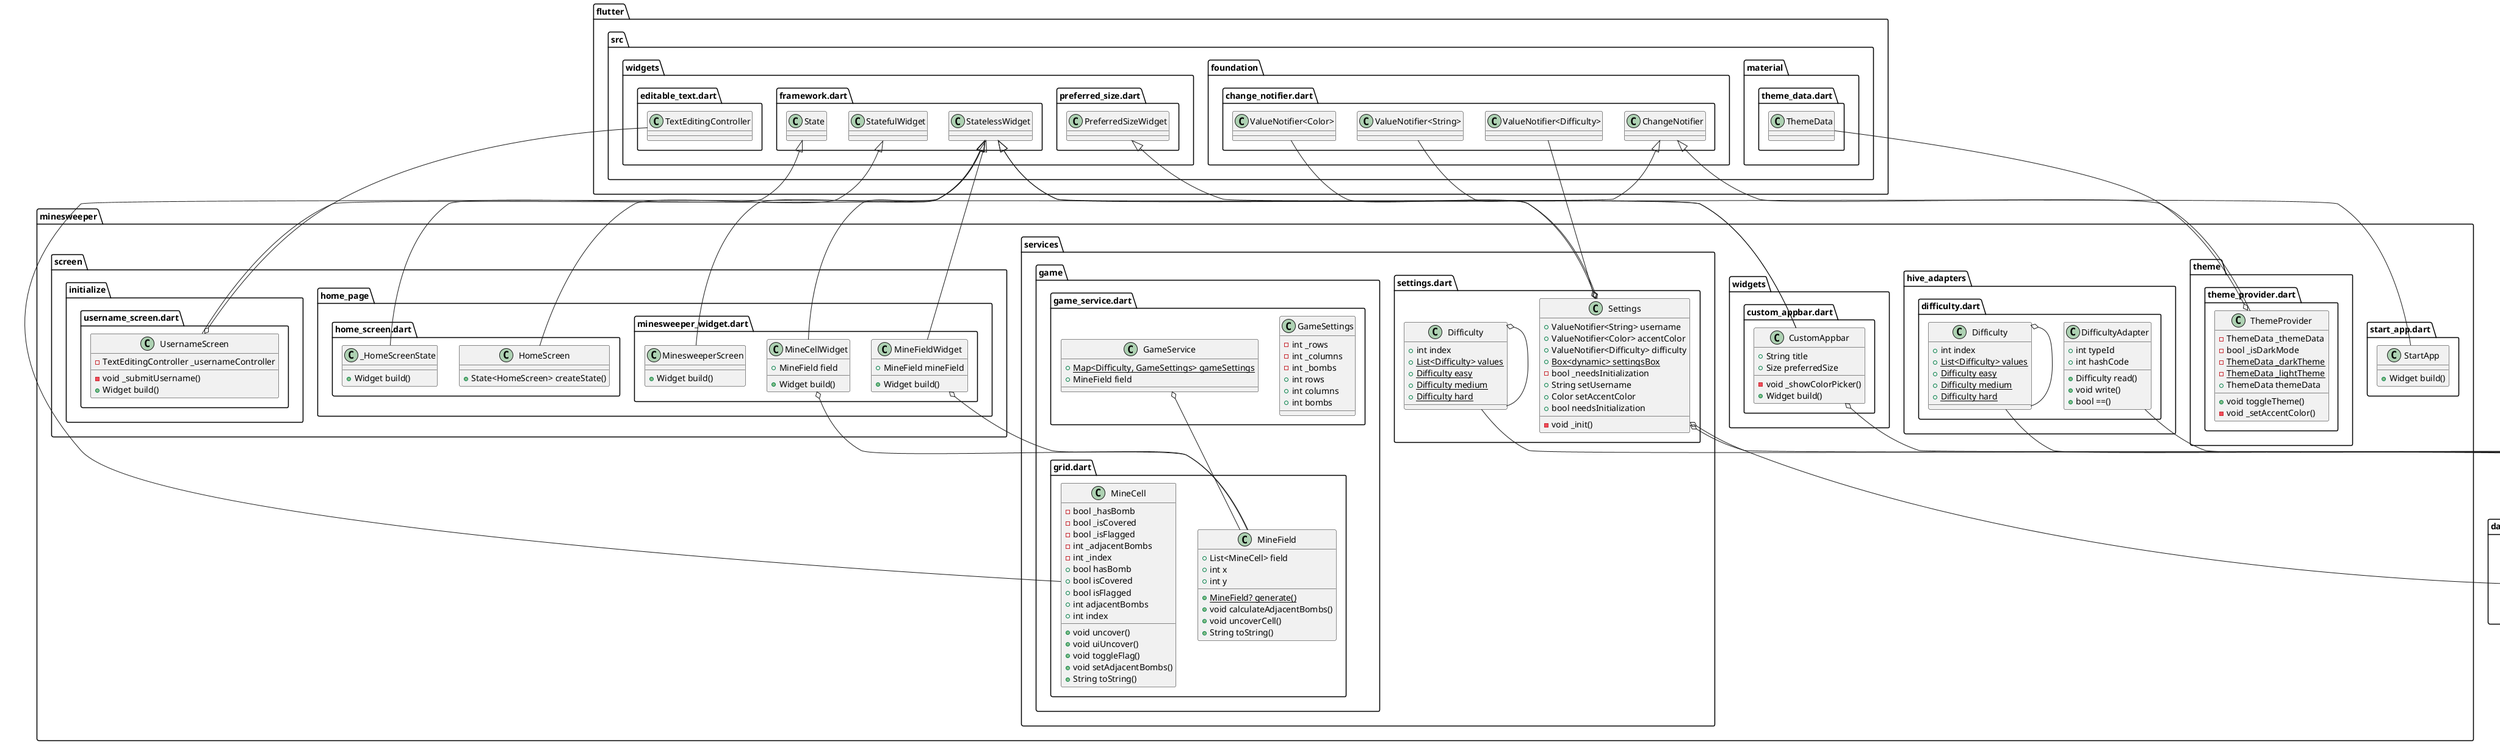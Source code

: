 @startuml
set namespaceSeparator ::

class "minesweeper::start_app.dart::StartApp" {
  +Widget build()
}

"flutter::src::widgets::framework.dart::StatelessWidget" <|-- "minesweeper::start_app.dart::StartApp"

class "minesweeper::theme::theme_provider.dart::ThemeProvider" {
  -ThemeData _themeData
  -bool _isDarkMode
  {static} -ThemeData _darkTheme
  {static} -ThemeData _lightTheme
  +ThemeData themeData
  +void toggleTheme()
  -void _setAccentColor()
}

"minesweeper::theme::theme_provider.dart::ThemeProvider" o-- "flutter::src::material::theme_data.dart::ThemeData"
"flutter::src::foundation::change_notifier.dart::ChangeNotifier" <|-- "minesweeper::theme::theme_provider.dart::ThemeProvider"

class "minesweeper::screen::home_page::minesweeper_widget.dart::MinesweeperScreen" {
  +Widget build()
}

"flutter::src::widgets::framework.dart::StatelessWidget" <|-- "minesweeper::screen::home_page::minesweeper_widget.dart::MinesweeperScreen"

class "minesweeper::screen::home_page::minesweeper_widget.dart::MineFieldWidget" {
  +MineField mineField
  +Widget build()
}

"minesweeper::screen::home_page::minesweeper_widget.dart::MineFieldWidget" o-- "minesweeper::services::game::grid.dart::MineField"
"flutter::src::widgets::framework.dart::StatelessWidget" <|-- "minesweeper::screen::home_page::minesweeper_widget.dart::MineFieldWidget"

class "minesweeper::screen::home_page::minesweeper_widget.dart::MineCellWidget" {
  +MineField field
  +Widget build()
}

"minesweeper::screen::home_page::minesweeper_widget.dart::MineCellWidget" o-- "minesweeper::services::game::grid.dart::MineField"
"flutter::src::widgets::framework.dart::StatelessWidget" <|-- "minesweeper::screen::home_page::minesweeper_widget.dart::MineCellWidget"

class "minesweeper::screen::home_page::home_screen.dart::HomeScreen" {
  +State<HomeScreen> createState()
}

"flutter::src::widgets::framework.dart::StatefulWidget" <|-- "minesweeper::screen::home_page::home_screen.dart::HomeScreen"

class "minesweeper::screen::home_page::home_screen.dart::_HomeScreenState" {
  +Widget build()
}

"flutter::src::widgets::framework.dart::State" <|-- "minesweeper::screen::home_page::home_screen.dart::_HomeScreenState"

class "minesweeper::screen::initialize::username_screen.dart::UsernameScreen" {
  -TextEditingController _usernameController
  -void _submitUsername()
  +Widget build()
}

"minesweeper::screen::initialize::username_screen.dart::UsernameScreen" o-- "flutter::src::widgets::editable_text.dart::TextEditingController"
"flutter::src::widgets::framework.dart::StatelessWidget" <|-- "minesweeper::screen::initialize::username_screen.dart::UsernameScreen"

class "minesweeper::hive_adapters::difficulty.dart::Difficulty" {
  +int index
  {static} +List<Difficulty> values
  {static} +Difficulty easy
  {static} +Difficulty medium
  {static} +Difficulty hard
}

"minesweeper::hive_adapters::difficulty.dart::Difficulty" o-- "minesweeper::hive_adapters::difficulty.dart::Difficulty"
"dart::core::Enum" <|-- "minesweeper::hive_adapters::difficulty.dart::Difficulty"

class "minesweeper::hive_adapters::difficulty.dart::DifficultyAdapter" {
  +int typeId
  +int hashCode
  +Difficulty read()
  +void write()
  +bool ==()
}

"hive::hive.dart::TypeAdapter" <|-- "minesweeper::hive_adapters::difficulty.dart::DifficultyAdapter"

class "minesweeper::services::game::game_service.dart::GameSettings" {
  -int _rows
  -int _columns
  -int _bombs
  +int rows
  +int columns
  +int bombs
}

class "minesweeper::services::game::game_service.dart::GameService" {
  {static} +Map<Difficulty, GameSettings> gameSettings
  +MineField field
}

"minesweeper::services::game::game_service.dart::GameService" o-- "minesweeper::services::game::grid.dart::MineField"

class "minesweeper::services::game::grid.dart::MineCell" {
  -bool _hasBomb
  -bool _isCovered
  -bool _isFlagged
  -int _adjacentBombs
  -int _index
  +bool hasBomb
  +bool isCovered
  +bool isFlagged
  +int adjacentBombs
  +int index
  +void uncover()
  +void uiUncover()
  +void toggleFlag()
  +void setAdjacentBombs()
  +String toString()
}

"flutter::src::foundation::change_notifier.dart::ChangeNotifier" <|-- "minesweeper::services::game::grid.dart::MineCell"

class "minesweeper::services::game::grid.dart::MineField" {
  +List<MineCell> field
  +int x
  +int y
  {static} +MineField? generate()
  +void calculateAdjacentBombs()
  +void uncoverCell()
  +String toString()
}

class "minesweeper::services::settings.dart::Settings" {
  +ValueNotifier<String> username
  +ValueNotifier<Color> accentColor
  +ValueNotifier<Difficulty> difficulty
  {static} +Box<dynamic> settingsBox
  -bool _needsInitialization
  +String setUsername
  +Color setAccentColor
  +bool needsInitialization
  -void _init()
}

"minesweeper::services::settings.dart::Settings" o-- "flutter::src::foundation::change_notifier.dart::ValueNotifier<String>"
"minesweeper::services::settings.dart::Settings" o-- "flutter::src::foundation::change_notifier.dart::ValueNotifier<Color>"
"minesweeper::services::settings.dart::Settings" o-- "flutter::src::foundation::change_notifier.dart::ValueNotifier<Difficulty>"
"minesweeper::services::settings.dart::Settings" o-- "hive::hive.dart::Box<dynamic>"
"minesweeper::services::settings.dart::Settings" o-- "dart::ui::Color"

class "minesweeper::services::settings.dart::Difficulty" {
  +int index
  {static} +List<Difficulty> values
  {static} +Difficulty easy
  {static} +Difficulty medium
  {static} +Difficulty hard
}

"minesweeper::services::settings.dart::Difficulty" o-- "minesweeper::services::settings.dart::Difficulty"
"dart::core::Enum" <|-- "minesweeper::services::settings.dart::Difficulty"

class "minesweeper::widgets::custom_appbar.dart::CustomAppbar" {
  +String title
  +Size preferredSize
  -void _showColorPicker()
  +Widget build()
}

"minesweeper::widgets::custom_appbar.dart::CustomAppbar" o-- "dart::ui::Size"
"flutter::src::widgets::framework.dart::StatelessWidget" <|-- "minesweeper::widgets::custom_appbar.dart::CustomAppbar"
"flutter::src::widgets::preferred_size.dart::PreferredSizeWidget" <|-- "minesweeper::widgets::custom_appbar.dart::CustomAppbar"


@enduml